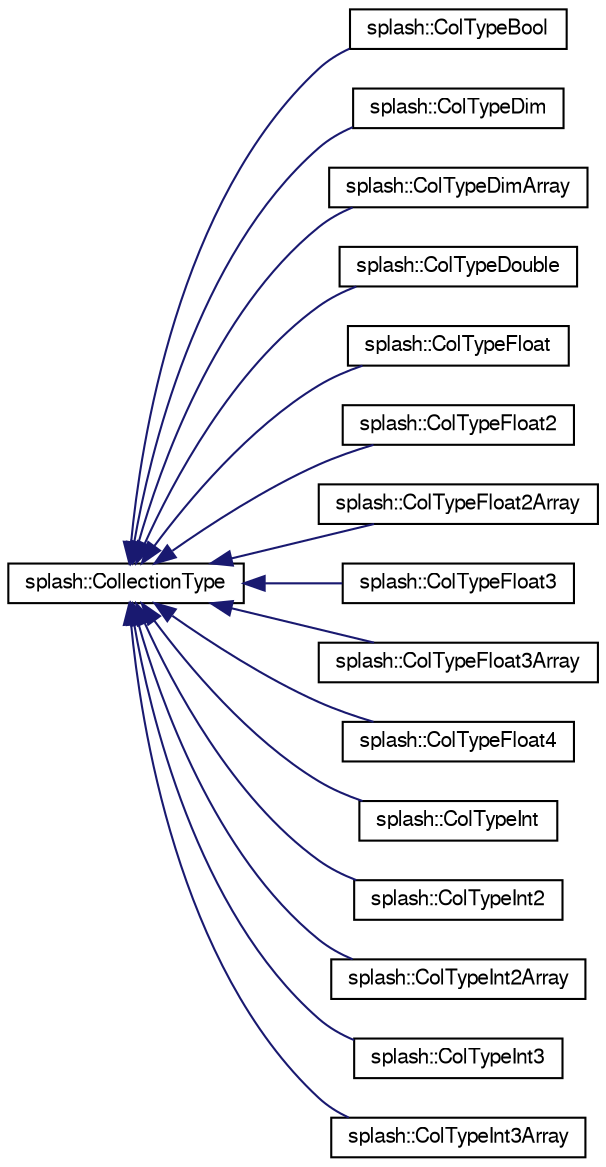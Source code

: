 digraph "Graphical Class Hierarchy"
{
  edge [fontname="FreeSans",fontsize="10",labelfontname="FreeSans",labelfontsize="10"];
  node [fontname="FreeSans",fontsize="10",shape=record];
  rankdir="LR";
  Node1 [label="splash::CollectionType",height=0.2,width=0.4,color="black", fillcolor="white", style="filled",URL="$classsplash_1_1_collection_type.html"];
  Node1 -> Node2 [dir="back",color="midnightblue",fontsize="10",style="solid",fontname="FreeSans"];
  Node2 [label="splash::ColTypeBool",height=0.2,width=0.4,color="black", fillcolor="white", style="filled",URL="$classsplash_1_1_col_type_bool.html"];
  Node1 -> Node3 [dir="back",color="midnightblue",fontsize="10",style="solid",fontname="FreeSans"];
  Node3 [label="splash::ColTypeDim",height=0.2,width=0.4,color="black", fillcolor="white", style="filled",URL="$classsplash_1_1_col_type_dim.html"];
  Node1 -> Node4 [dir="back",color="midnightblue",fontsize="10",style="solid",fontname="FreeSans"];
  Node4 [label="splash::ColTypeDimArray",height=0.2,width=0.4,color="black", fillcolor="white", style="filled",URL="$classsplash_1_1_col_type_dim_array.html"];
  Node1 -> Node5 [dir="back",color="midnightblue",fontsize="10",style="solid",fontname="FreeSans"];
  Node5 [label="splash::ColTypeDouble",height=0.2,width=0.4,color="black", fillcolor="white", style="filled",URL="$classsplash_1_1_col_type_double.html"];
  Node1 -> Node6 [dir="back",color="midnightblue",fontsize="10",style="solid",fontname="FreeSans"];
  Node6 [label="splash::ColTypeFloat",height=0.2,width=0.4,color="black", fillcolor="white", style="filled",URL="$classsplash_1_1_col_type_float.html"];
  Node1 -> Node7 [dir="back",color="midnightblue",fontsize="10",style="solid",fontname="FreeSans"];
  Node7 [label="splash::ColTypeFloat2",height=0.2,width=0.4,color="black", fillcolor="white", style="filled",URL="$classsplash_1_1_col_type_float2.html"];
  Node1 -> Node8 [dir="back",color="midnightblue",fontsize="10",style="solid",fontname="FreeSans"];
  Node8 [label="splash::ColTypeFloat2Array",height=0.2,width=0.4,color="black", fillcolor="white", style="filled",URL="$classsplash_1_1_col_type_float2_array.html"];
  Node1 -> Node9 [dir="back",color="midnightblue",fontsize="10",style="solid",fontname="FreeSans"];
  Node9 [label="splash::ColTypeFloat3",height=0.2,width=0.4,color="black", fillcolor="white", style="filled",URL="$classsplash_1_1_col_type_float3.html"];
  Node1 -> Node10 [dir="back",color="midnightblue",fontsize="10",style="solid",fontname="FreeSans"];
  Node10 [label="splash::ColTypeFloat3Array",height=0.2,width=0.4,color="black", fillcolor="white", style="filled",URL="$classsplash_1_1_col_type_float3_array.html"];
  Node1 -> Node11 [dir="back",color="midnightblue",fontsize="10",style="solid",fontname="FreeSans"];
  Node11 [label="splash::ColTypeFloat4",height=0.2,width=0.4,color="black", fillcolor="white", style="filled",URL="$classsplash_1_1_col_type_float4.html"];
  Node1 -> Node12 [dir="back",color="midnightblue",fontsize="10",style="solid",fontname="FreeSans"];
  Node12 [label="splash::ColTypeInt",height=0.2,width=0.4,color="black", fillcolor="white", style="filled",URL="$classsplash_1_1_col_type_int.html"];
  Node1 -> Node13 [dir="back",color="midnightblue",fontsize="10",style="solid",fontname="FreeSans"];
  Node13 [label="splash::ColTypeInt2",height=0.2,width=0.4,color="black", fillcolor="white", style="filled",URL="$classsplash_1_1_col_type_int2.html"];
  Node1 -> Node14 [dir="back",color="midnightblue",fontsize="10",style="solid",fontname="FreeSans"];
  Node14 [label="splash::ColTypeInt2Array",height=0.2,width=0.4,color="black", fillcolor="white", style="filled",URL="$classsplash_1_1_col_type_int2_array.html"];
  Node1 -> Node15 [dir="back",color="midnightblue",fontsize="10",style="solid",fontname="FreeSans"];
  Node15 [label="splash::ColTypeInt3",height=0.2,width=0.4,color="black", fillcolor="white", style="filled",URL="$classsplash_1_1_col_type_int3.html"];
  Node1 -> Node16 [dir="back",color="midnightblue",fontsize="10",style="solid",fontname="FreeSans"];
  Node16 [label="splash::ColTypeInt3Array",height=0.2,width=0.4,color="black", fillcolor="white", style="filled",URL="$classsplash_1_1_col_type_int3_array.html"];
}
